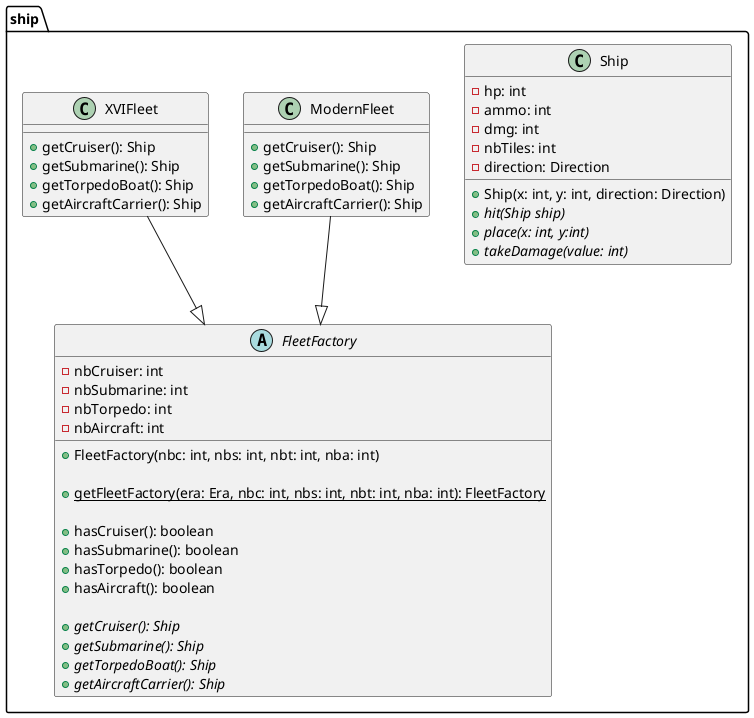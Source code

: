 @startuml

package ship{

    class Ship{
        - hp: int
        - ammo: int
        - dmg: int
        - nbTiles: int
        - direction: Direction
        + Ship(x: int, y: int, direction: Direction)
        + {abstract} hit(Ship ship)
        + {abstract} place(x: int, y:int)
        + {abstract} takeDamage(value: int)
    }


    abstract FleetFactory{
        - nbCruiser: int
        - nbSubmarine: int
        - nbTorpedo: int
        - nbAircraft: int
        + FleetFactory(nbc: int, nbs: int, nbt: int, nba: int)

        + {static} getFleetFactory(era: Era, nbc: int, nbs: int, nbt: int, nba: int): FleetFactory

        + hasCruiser(): boolean
        + hasSubmarine(): boolean
        + hasTorpedo(): boolean
        + hasAircraft(): boolean

        + {abstract} getCruiser(): Ship
        + {abstract} getSubmarine(): Ship
        + {abstract} getTorpedoBoat(): Ship
        + {abstract} getAircraftCarrier(): Ship
    }

    class ModernFleet{
        + getCruiser(): Ship
        + getSubmarine(): Ship
        + getTorpedoBoat(): Ship
        + getAircraftCarrier(): Ship
    }

    class XVIFleet{
        + getCruiser(): Ship
        + getSubmarine(): Ship
        + getTorpedoBoat(): Ship
        + getAircraftCarrier(): Ship
    }

    ModernFleet --|> FleetFactory
    XVIFleet --|> FleetFactory

}

@enduml